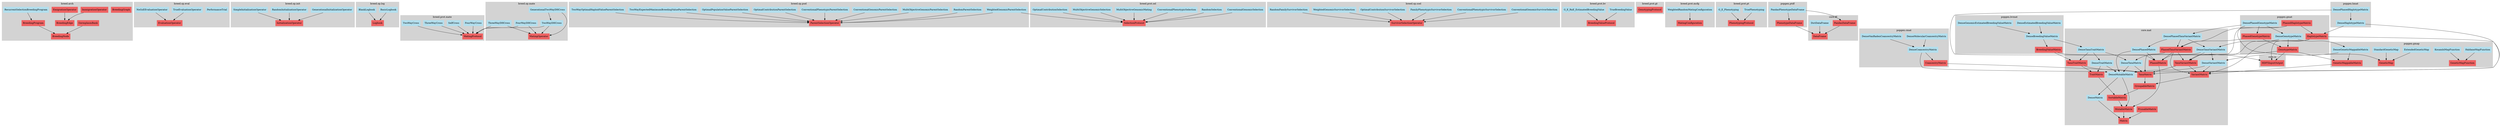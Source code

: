 digraph pybropt_arch {
	subgraph cluster_0 {
		color=lightgrey label="breed.arch" style=filled
		BreedingEdge [color="#EE6262" shape=box style=filled]
		BreedingGraph [color="#EE6262" shape=box style=filled]
		BreedingNode [color="#EE6262" shape=box style=filled]
		BreedingProgram [color="#EE6262" shape=box style=filled]
		EmigrationOperator [color="#EE6262" shape=box style=filled]
		GermplasmBank [color="#EE6262" shape=box style=filled]
		ImmigrationOperator [color="#EE6262" shape=box style=filled]
		RecurrentSelectionBreedingProgram [color=lightblue2 shape=box style=filled]
	}
	subgraph cluster_1 {
		color=lightgrey label="breed.op.eval" style=filled
		EvaluationOperator [color="#EE6262" shape=box style=filled]
		PerformanceTrial [color=lightblue2 shape=box style=filled]
		TrueEvaluationOperator [color=lightblue2 shape=box style=filled]
		NoGxEEvaluationOperator [color=lightblue2 shape=box style=filled]
	}
	subgraph cluster_2 {
		color=lightgrey label="breed.op.init" style=filled
		InitializationOperator [color="#EE6262" shape=box style=filled]
		GenerationalInitializationOperator [color=lightblue2 shape=box style=filled]
		RandomInitializationOperator [color=lightblue2 shape=box style=filled]
		SimpleInitializationOperator [color=lightblue2 shape=box style=filled]
	}
	subgraph cluster_3 {
		color=lightgrey label="breed.op.log" style=filled
		BasicLogbook [color=lightblue2 shape=box style=filled]
		BlankLogbook [color=lightblue2 shape=box style=filled]
		Logbook [color="#EE6262" shape=box style=filled]
	}
	subgraph cluster_4 {
		color=lightgrey label="breed.op.mate" style=filled
		FourWayDHCross [color=lightblue2 shape=box style=filled]
		ThreeWayDHCross [color=lightblue2 shape=box style=filled]
		GenerationalTwoWayDHCross [color=lightblue2 shape=box style=filled]
		MatingOperator [color="#EE6262" shape=box style=filled]
		TwoWayDHCross [color=lightblue2 shape=box style=filled]
	}
	subgraph cluster_5 {
		color=lightgrey label="breed.op.psel" style=filled
		ParentSelectionOperator [color="#EE6262" shape=box style=filled]
		ConventionalGenomicParentSelection [color=lightblue2 shape=box style=filled]
		ConventionalPhenotypicParentSelection [color=lightblue2 shape=box style=filled]
		OptimalContributionParentSelection [color=lightblue2 shape=box style=filled]
		OptimalPopulationValueParentSelection [color=lightblue2 shape=box style=filled]
		TwoWayExpectedMaximumBreedingValueParentSelection [color=lightblue2 shape=box style=filled]
		TwoWayOptimalHaploidValueParentSelection [color=lightblue2 shape=box style=filled]
		WeightedGenomicParentSelection [color=lightblue2 shape=box style=filled]
		RandomParentSelection [color=lightblue2 shape=box style=filled]
		MultiObjectiveGenomicParentSelection [color=lightblue2 shape=box style=filled]
	}
	subgraph cluster_6 {
		color=lightgrey label="breed.op.ssel" style=filled
		SurvivorSelectionOperator [color="#EE6262" shape=box style=filled]
		ConventionalGenomicSurvivorSelection [color=lightblue2 shape=box style=filled]
		ConventionalPhenotypicSurvivorSelection [color=lightblue2 shape=box style=filled]
		FamilyPhenotypicSurvivorSelection [color=lightblue2 shape=box style=filled]
		OptimalContributionSurvivorSelection [color=lightblue2 shape=box style=filled]
		WeightedGenomicSurvivorSelection [color=lightblue2 shape=box style=filled]
		RandomFamilySurvivorSelection [color=lightblue2 shape=box style=filled]
	}
	subgraph cluster_7 {
		color=lightgrey label="breed.prot.bv" style=filled
		BreedingValueProtocol [color="#EE6262" shape=box style=filled]
		TrueBreedingValue [color=lightblue2 shape=box style=filled]
		G_E_RnE_EstimatedBreedingValue [color=lightblue2 shape=box style=filled]
	}
	subgraph cluster_8 {
		color=lightgrey label="breed.prot.gt" style=filled
		GenotypingProtocol [color="#EE6262" shape=box style=filled]
	}
	subgraph cluster_9 {
		color=lightgrey label="breed.prot.mate" style=filled
		FourWayCross [color=lightblue2 shape=box style=filled]
		FourWayDHCross [color=lightblue2 shape=box style=filled]
		GenerationalTwoWayDHCross [color=lightblue2 shape=box style=filled]
		MatingProtocol [color="#EE6262" shape=box style=filled]
		SelfCross [color=lightblue2 shape=box style=filled]
		ThreeWayCross [color=lightblue2 shape=box style=filled]
		ThreeWayDHCross [color=lightblue2 shape=box style=filled]
		TwoWayCross [color=lightblue2 shape=box style=filled]
		TwoWayDHCross [color=lightblue2 shape=box style=filled]
	}
	subgraph cluster_10 {
		color=lightgrey label="breed.prot.mcfg" style=filled
		MatingConfiguration [color="#EE6262" shape=box style=filled]
		WeightedRandomMatingConfiguration [color=lightblue2 shape=box style=filled]
	}
	subgraph cluster_11 {
		color=lightgrey label="breed.prot.pt" style=filled
		PhenotypingProtocol [color="#EE6262" shape=box style=filled]
		TruePhenotyping [color=lightblue2 shape=box style=filled]
		G_E_Phenotyping [color=lightblue2 shape=box style=filled]
	}
	subgraph cluster_12 {
		color=lightgrey label="breed.prot.sel" style=filled
		ConventionalGenomicSelection [color=lightblue2 shape=box style=filled]
		SelectionProtocol [color="#EE6262" shape=box style=filled]
		WeightedGenomicParentSelection [color=lightblue2 shape=box style=filled]
		RandomSelection [color=lightblue2 shape=box style=filled]
		ConventionalPhenotypicSelection [color=lightblue2 shape=box style=filled]
		MultiObjectiveGenomicMating [color=lightblue2 shape=box style=filled]
		MultiObjectiveGenomicSelection [color=lightblue2 shape=box style=filled]
		OptimalContributionSelection [color=lightblue2 shape=box style=filled]
	}
	subgraph cluster_13 {
		color=lightgrey label="core.df" style=filled
		DataFrame [color="#EE6262" shape=box style=filled]
		PandasDataFrame [color="#EE6262" shape=box style=filled]
		DictDataFrame [color=lightblue2 shape=box style=filled]
	}
	subgraph cluster_14 {
		color=lightgrey label="core.io" style=filled
		HDF5InputOutput [color="#EE6262" shape=box style=filled]
	}
	subgraph cluster_15 {
		color=lightgrey label="core.mat" style=filled
		DenseMutableMatrix [color=lightblue2 shape=box style=filled]
		GroupableMatrix [color="#EE6262" shape=box style=filled]
		MutableMatrix [color="#EE6262" shape=box style=filled]
		SortableMatrix [color="#EE6262" shape=box style=filled]
		PrunableMatrix [color="#EE6262" shape=box style=filled]
		DenseMatrix [color=lightblue2 shape=box style=filled]
		DensePhasedMatrix [color=lightblue2 shape=box style=filled]
		DensePhasedTaxaVariantMatrix [color=lightblue2 shape=box style=filled]
		DenseTaxaMatrix [color=lightblue2 shape=box style=filled]
		DenseTaxaVariantMatrix [color=lightblue2 shape=box style=filled]
		DenseTraitMatrix [color=lightblue2 shape=box style=filled]
		DenseVariantMatrix [color=lightblue2 shape=box style=filled]
		Matrix [color="#EE6262" shape=box style=filled]
		PhasedMatrix [color="#EE6262" shape=box style=filled]
		PhasedTaxaVariantMatrix [color="#EE6262" shape=box style=filled]
		TaxaMatrix [color="#EE6262" shape=box style=filled]
		TaxaTraitMatrix [color="#EE6262" shape=box style=filled]
		TaxaVariantMatrix [color="#EE6262" shape=box style=filled]
		TraitMatrix [color="#EE6262" shape=box style=filled]
		VariantMatrix [color="#EE6262" shape=box style=filled]
		DenseTaxaTraitMatrix [color=lightblue2 shape=box style=filled]
	}
	subgraph cluster_16 {
		color=lightgrey label="popgen.bvmat" style=filled
		BreedingValueMatrix [color="#EE6262" shape=box style=filled]
		DenseBreedingValueMatrix [color=lightblue2 shape=box style=filled]
		DenseEstimatedBreedingValueMatrix [color=lightblue2 shape=box style=filled]
		DenseGenomicEstimatedBreedingValueMatrix [color=lightblue2 shape=box style=filled]
	}
	subgraph cluster_17 {
		color=lightgrey label="popgen.cmat" style=filled
		CoancestryMatrix [color="#EE6262" shape=box style=filled]
		DenseMolecularCoancestryMatrix [color=lightblue2 shape=box style=filled]
		DenseVanRadenCoancestryMatrix [color=lightblue2 shape=box style=filled]
		DenseCoancestryMatrix [color=lightblue2 shape=box style=filled]
	}
	subgraph cluster_18 {
		color=lightgrey label="popgen.gmap" style=filled
		ExtendedGeneticMap [color=lightblue2 shape=box style=filled]
		GeneticMap [color="#EE6262" shape=box style=filled]
		GeneticMapFunction [color="#EE6262" shape=box style=filled]
		HaldaneMapFunction [color=lightblue2 shape=box style=filled]
		KosambiMapFunction [color=lightblue2 shape=box style=filled]
		StandardGeneticMap [color=lightblue2 shape=box style=filled]
		DenseGeneticMappableMatrix [color=lightblue2 shape=box style=filled]
		GeneticMappableMatrix [color="#EE6262" shape=box style=filled]
	}
	subgraph cluster_19 {
		color=lightgrey label="popgen.gmat" style=filled
		DenseGenotypeMatrix [color=lightblue2 shape=box style=filled]
		DensePhasedGenotypeMatrix [color=lightblue2 shape=box style=filled]
		GenotypeMatrix [color="#EE6262" shape=box style=filled]
		HaplotypeMatrix [color="#EE6262" shape=box style=filled]
		PhasedGenotypeMatrix [color="#EE6262" shape=box style=filled]
		PhasedHaplotypeMatrix [color="#EE6262" shape=box style=filled]
	}
	subgraph cluster_20 {
		color=lightgrey label="popgen.hmat" style=filled
		DenseHaplotypeMatrix [color=lightblue2 shape=box style=filled]
		DensePhasedHaplotypeMatrix [color=lightblue2 shape=box style=filled]
		HaplotypeMatrix [color="#EE6262" shape=box style=filled]
		PhasedHaplotypeMatrix [color="#EE6262" shape=box style=filled]
	}
	subgraph cluster_21 {
		color=lightgrey label="popgen.ptdf" style=filled
		PandasPhenotypeDataFrame [color=lightblue2 shape=box style=filled]
		PhenotypeDataFrame [color="#EE6262" shape=box style=filled]
	}
	BasicLogbook -> Logbook
	BlankLogbook -> Logbook
	BreedingProgram -> BreedingNode
	BreedingValueMatrix -> HDF5InputOutput
	BreedingValueMatrix -> TaxaTraitMatrix
	CoancestryMatrix -> TaxaMatrix
	ConventionalGenomicParentSelection -> ParentSelectionOperator
	ConventionalGenomicSelection -> SelectionProtocol
	ConventionalGenomicSurvivorSelection -> SurvivorSelectionOperator
	ConventionalPhenotypicParentSelection -> ParentSelectionOperator
	ConventionalPhenotypicSelection -> SelectionProtocol
	ConventionalPhenotypicSurvivorSelection -> SurvivorSelectionOperator
	DenseBreedingValueMatrix -> BreedingValueMatrix
	DenseBreedingValueMatrix -> DenseTaxaTraitMatrix
	DenseCoancestryMatrix -> CoancestryMatrix
	DenseCoancestryMatrix -> DenseMutableMatrix
	DenseEstimatedBreedingValueMatrix -> DenseBreedingValueMatrix
	DenseGeneticMappableMatrix -> DenseVariantMatrix
	DenseGeneticMappableMatrix -> GeneticMappableMatrix
	DenseGenomicEstimatedBreedingValueMatrix -> DenseBreedingValueMatrix
	DenseGenotypeMatrix -> DenseGeneticMappableMatrix
	DenseGenotypeMatrix -> DenseTaxaVariantMatrix
	DenseGenotypeMatrix -> GenotypeMatrix
	DenseHaplotypeMatrix -> DenseMutableMatrix
	DenseHaplotypeMatrix -> HaplotypeMatrix
	DenseMatrix -> Matrix
	DenseMolecularCoancestryMatrix -> DenseCoancestryMatrix
	DenseMutableMatrix -> DenseMatrix
	DenseMutableMatrix -> MutableMatrix
	DensePhasedGenotypeMatrix -> DenseGenotypeMatrix
	DensePhasedGenotypeMatrix -> DensePhasedTaxaVariantMatrix
	DensePhasedGenotypeMatrix -> GeneticMap
	DensePhasedGenotypeMatrix -> PhasedGenotypeMatrix
	DensePhasedHaplotypeMatrix -> DenseHaplotypeMatrix
	DensePhasedHaplotypeMatrix -> PhasedMatrix
	DensePhasedMatrix -> DenseMutableMatrix
	DensePhasedMatrix -> PhasedMatrix
	DensePhasedTaxaVariantMatrix -> DensePhasedMatrix
	DensePhasedTaxaVariantMatrix -> DenseTaxaVariantMatrix
	DensePhasedTaxaVariantMatrix -> PhasedTaxaVariantMatrix
	DenseTaxaMatrix -> DenseMutableMatrix
	DenseTaxaMatrix -> TaxaMatrix
	DenseTaxaTraitMatrix -> DenseTaxaMatrix
	DenseTaxaTraitMatrix -> DenseTraitMatrix
	DenseTaxaTraitMatrix -> TaxaTraitMatrix
	DenseTaxaVariantMatrix -> DenseTaxaMatrix
	DenseTaxaVariantMatrix -> DenseVariantMatrix
	DenseTaxaVariantMatrix -> TaxaVariantMatrix
	DenseTraitMatrix -> DenseMutableMatrix
	DenseTraitMatrix -> TraitMatrix
	DenseVanRadenCoancestryMatrix -> DenseCoancestryMatrix
	DenseVariantMatrix -> DenseMutableMatrix
	DenseVariantMatrix -> VariantMatrix
	DictDataFrame -> DataFrame
	EmigrationOperator -> BreedingEdge
	ExtendedGeneticMap -> GeneticMap
	FamilyPhenotypicSurvivorSelection -> SurvivorSelectionOperator
	FourWayCross -> MatingProtocol
	FourWayDHCross -> MatingOperator
	FourWayDHCross -> MatingProtocol
	G_E_Phenotyping -> PhenotypingProtocol
	G_E_RnE_EstimatedBreedingValue -> BreedingValueProtocol
	GenerationalInitializationOperator -> InitializationOperator
	GenerationalTwoWayDHCross -> MatingOperator
	GenerationalTwoWayDHCross -> TwoWayDHCross
	GeneticMappableMatrix -> VariantMatrix
	GenotypeMatrix -> GeneticMappableMatrix
	GenotypeMatrix -> HDF5InputOutput
	GenotypeMatrix -> TaxaVariantMatrix
	GermplasmBank -> BreedingNode
	GroupableMatrix -> SortableMatrix
	HaldaneMapFunction -> GeneticMapFunction
	HaplotypeMatrix -> HDF5InputOutput
	HaplotypeMatrix -> TaxaMatrix
	HaplotypeMatrix -> TaxaVariantMatrix
	HaplotypeMatrix -> VariantMatrix
	ImmigrationOperator -> BreedingEdge
	KosambiMapFunction -> GeneticMapFunction
	MultiObjectiveGenomicMating -> SelectionProtocol
	MultiObjectiveGenomicParentSelection -> ParentSelectionOperator
	MultiObjectiveGenomicSelection -> SelectionProtocol
	MutableMatrix -> Matrix
	NoGxEEvaluationOperator -> EvaluationOperator
	OptimalContributionParentSelection -> ParentSelectionOperator
	OptimalContributionSelection -> SelectionProtocol
	OptimalContributionSurvivorSelection -> SurvivorSelectionOperator
	OptimalPopulationValueParentSelection -> ParentSelectionOperator
	PandasDataFrame -> DataFrame
	PandasPhenotypeDataFrame -> PandasDataFrame
	PandasPhenotypeDataFrame -> PhenotypeDataFrame
	PhasedGenotypeMatrix -> GenotypeMatrix
	PhasedGenotypeMatrix -> PhasedTaxaVariantMatrix
	PhasedHaplotypeMatrix -> HaplotypeMatrix
	PhasedHaplotypeMatrix -> PhasedMatrix
	PhasedHaplotypeMatrix -> PhasedTaxaVariantMatrix
	PhasedMatrix -> MutableMatrix
	PhasedTaxaVariantMatrix -> PhasedMatrix
	PhasedTaxaVariantMatrix -> TaxaMatrix
	PhasedTaxaVariantMatrix -> TaxaVariantMatrix
	PhasedTaxaVariantMatrix -> VariantMatrix
	PhenotypeDataFrame -> DataFrame
	PrunableMatrix -> Matrix
	RandomFamilySurvivorSelection -> SurvivorSelectionOperator
	RandomInitializationOperator -> InitializationOperator
	RandomParentSelection -> ParentSelectionOperator
	RandomSelection -> SelectionProtocol
	RecurrentSelectionBreedingProgram -> BreedingProgram
	SelfCross -> MatingProtocol
	SimpleInitializationOperator -> InitializationOperator
	SortableMatrix -> MutableMatrix
	StandardGeneticMap -> GeneticMap
	TaxaMatrix -> GroupableMatrix
	TaxaTraitMatrix -> TaxaMatrix
	TaxaTraitMatrix -> TraitMatrix
	TaxaVariantMatrix -> TaxaMatrix
	TaxaVariantMatrix -> VariantMatrix
	ThreeWayCross -> MatingProtocol
	ThreeWayDHCross -> MatingOperator
	ThreeWayDHCross -> MatingProtocol
	TraitMatrix -> SortableMatrix
	TrueBreedingValue -> BreedingValueProtocol
	TrueEvaluationOperator -> EvaluationOperator
	TruePhenotyping -> PhenotypingProtocol
	TwoWayCross -> MatingProtocol
	TwoWayDHCross -> MatingOperator
	TwoWayDHCross -> MatingProtocol
	TwoWayExpectedMaximumBreedingValueParentSelection -> ParentSelectionOperator
	TwoWayOptimalHaploidValueParentSelection -> ParentSelectionOperator
	VariantMatrix -> GroupableMatrix
	WeightedGenomicParentSelection -> ParentSelectionOperator
	WeightedGenomicParentSelection -> SelectionProtocol
	WeightedGenomicSurvivorSelection -> SurvivorSelectionOperator
	WeightedRandomMatingConfiguration -> MatingConfiguration
}
